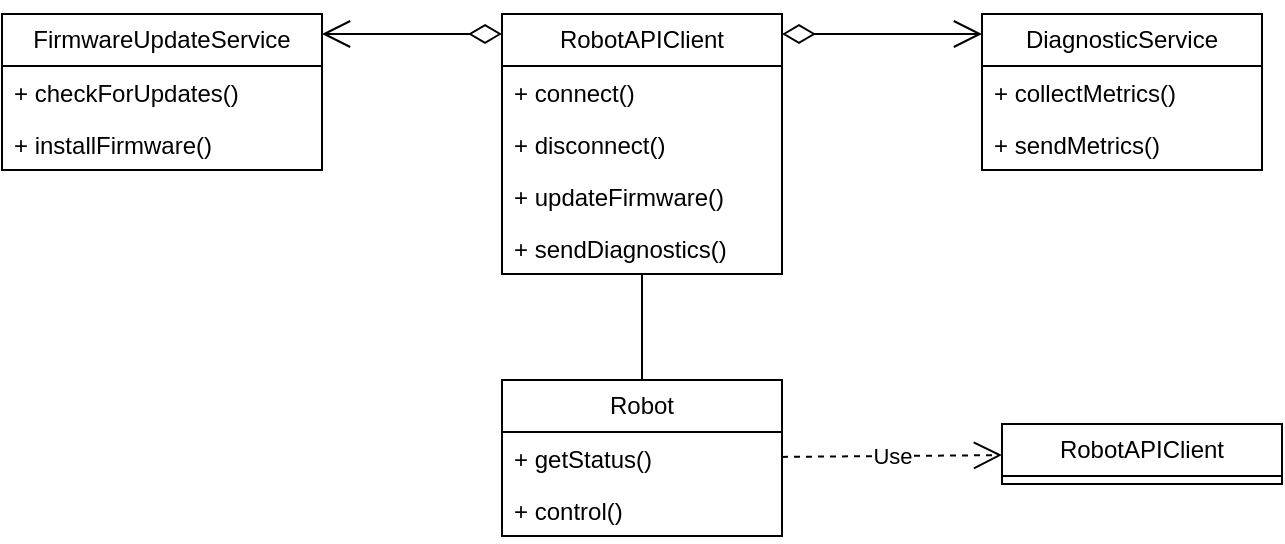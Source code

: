 <mxfile version="24.7.8">
  <diagram name="Страница — 1" id="3F0worBbR8r-V6fQZulp">
    <mxGraphModel dx="217" dy="389" grid="1" gridSize="10" guides="1" tooltips="1" connect="1" arrows="1" fold="1" page="1" pageScale="1" pageWidth="827" pageHeight="1169" math="0" shadow="0">
      <root>
        <mxCell id="0" />
        <mxCell id="1" parent="0" />
        <mxCell id="DkDxI83FkwNAwAW9ZcQH-1" value="RobotAPIClient" style="swimlane;fontStyle=0;childLayout=stackLayout;horizontal=1;startSize=26;fillColor=none;horizontalStack=0;resizeParent=1;resizeParentMax=0;resizeLast=0;collapsible=1;marginBottom=0;whiteSpace=wrap;html=1;" parent="1" vertex="1">
          <mxGeometry x="360" y="330" width="140" height="130" as="geometry" />
        </mxCell>
        <mxCell id="DkDxI83FkwNAwAW9ZcQH-2" value="+ connect()         " style="text;strokeColor=none;fillColor=none;align=left;verticalAlign=top;spacingLeft=4;spacingRight=4;overflow=hidden;rotatable=0;points=[[0,0.5],[1,0.5]];portConstraint=eastwest;whiteSpace=wrap;html=1;" parent="DkDxI83FkwNAwAW9ZcQH-1" vertex="1">
          <mxGeometry y="26" width="140" height="26" as="geometry" />
        </mxCell>
        <mxCell id="DkDxI83FkwNAwAW9ZcQH-3" value="+ disconnect()" style="text;strokeColor=none;fillColor=none;align=left;verticalAlign=top;spacingLeft=4;spacingRight=4;overflow=hidden;rotatable=0;points=[[0,0.5],[1,0.5]];portConstraint=eastwest;whiteSpace=wrap;html=1;" parent="DkDxI83FkwNAwAW9ZcQH-1" vertex="1">
          <mxGeometry y="52" width="140" height="26" as="geometry" />
        </mxCell>
        <mxCell id="DkDxI83FkwNAwAW9ZcQH-6" value="+ updateFirmware()" style="text;strokeColor=none;fillColor=none;align=left;verticalAlign=top;spacingLeft=4;spacingRight=4;overflow=hidden;rotatable=0;points=[[0,0.5],[1,0.5]];portConstraint=eastwest;whiteSpace=wrap;html=1;" parent="DkDxI83FkwNAwAW9ZcQH-1" vertex="1">
          <mxGeometry y="78" width="140" height="26" as="geometry" />
        </mxCell>
        <mxCell id="DkDxI83FkwNAwAW9ZcQH-4" value="+ sendDiagnostics()" style="text;strokeColor=none;fillColor=none;align=left;verticalAlign=top;spacingLeft=4;spacingRight=4;overflow=hidden;rotatable=0;points=[[0,0.5],[1,0.5]];portConstraint=eastwest;whiteSpace=wrap;html=1;" parent="DkDxI83FkwNAwAW9ZcQH-1" vertex="1">
          <mxGeometry y="104" width="140" height="26" as="geometry" />
        </mxCell>
        <mxCell id="DkDxI83FkwNAwAW9ZcQH-17" value="" style="endArrow=none;html=1;edgeStyle=orthogonalEdgeStyle;rounded=0;" parent="1" source="DkDxI83FkwNAwAW9ZcQH-1" target="DkDxI83FkwNAwAW9ZcQH-21" edge="1">
          <mxGeometry relative="1" as="geometry">
            <mxPoint x="510" y="480" as="sourcePoint" />
            <mxPoint x="670" y="480" as="targetPoint" />
            <Array as="points">
              <mxPoint x="430" y="340" />
            </Array>
          </mxGeometry>
        </mxCell>
        <mxCell id="DkDxI83FkwNAwAW9ZcQH-21" value="Robot" style="swimlane;fontStyle=0;childLayout=stackLayout;horizontal=1;startSize=26;fillColor=none;horizontalStack=0;resizeParent=1;resizeParentMax=0;resizeLast=0;collapsible=1;marginBottom=0;whiteSpace=wrap;html=1;" parent="1" vertex="1">
          <mxGeometry x="360" y="513" width="140" height="78" as="geometry" />
        </mxCell>
        <mxCell id="DkDxI83FkwNAwAW9ZcQH-22" value="+ getStatus()" style="text;strokeColor=none;fillColor=none;align=left;verticalAlign=top;spacingLeft=4;spacingRight=4;overflow=hidden;rotatable=0;points=[[0,0.5],[1,0.5]];portConstraint=eastwest;whiteSpace=wrap;html=1;" parent="DkDxI83FkwNAwAW9ZcQH-21" vertex="1">
          <mxGeometry y="26" width="140" height="26" as="geometry" />
        </mxCell>
        <mxCell id="DkDxI83FkwNAwAW9ZcQH-23" value="+ control()" style="text;strokeColor=none;fillColor=none;align=left;verticalAlign=top;spacingLeft=4;spacingRight=4;overflow=hidden;rotatable=0;points=[[0,0.5],[1,0.5]];portConstraint=eastwest;whiteSpace=wrap;html=1;" parent="DkDxI83FkwNAwAW9ZcQH-21" vertex="1">
          <mxGeometry y="52" width="140" height="26" as="geometry" />
        </mxCell>
        <mxCell id="DkDxI83FkwNAwAW9ZcQH-25" value="RobotAPIClient" style="swimlane;fontStyle=0;childLayout=stackLayout;horizontal=1;startSize=26;fillColor=none;horizontalStack=0;resizeParent=1;resizeParentMax=0;resizeLast=0;collapsible=1;marginBottom=0;whiteSpace=wrap;html=1;" parent="1" vertex="1">
          <mxGeometry x="610" y="535" width="140" height="30" as="geometry" />
        </mxCell>
        <mxCell id="DkDxI83FkwNAwAW9ZcQH-29" value="Use" style="endArrow=open;endSize=12;dashed=1;html=1;rounded=0;" parent="1" source="DkDxI83FkwNAwAW9ZcQH-21" target="DkDxI83FkwNAwAW9ZcQH-25" edge="1">
          <mxGeometry width="160" relative="1" as="geometry">
            <mxPoint x="540" y="580" as="sourcePoint" />
            <mxPoint x="700" y="580" as="targetPoint" />
          </mxGeometry>
        </mxCell>
        <mxCell id="DkDxI83FkwNAwAW9ZcQH-30" value="" style="endArrow=open;html=1;endSize=12;startArrow=diamondThin;startSize=14;startFill=0;edgeStyle=orthogonalEdgeStyle;align=left;verticalAlign=bottom;rounded=0;" parent="1" source="DkDxI83FkwNAwAW9ZcQH-1" target="DkDxI83FkwNAwAW9ZcQH-40" edge="1">
          <mxGeometry x="-1" y="3" relative="1" as="geometry">
            <mxPoint x="510" y="480" as="sourcePoint" />
            <mxPoint x="610" y="340" as="targetPoint" />
            <Array as="points">
              <mxPoint x="580" y="340" />
              <mxPoint x="580" y="340" />
            </Array>
          </mxGeometry>
        </mxCell>
        <mxCell id="DkDxI83FkwNAwAW9ZcQH-31" value="" style="endArrow=open;html=1;endSize=12;startArrow=diamondThin;startSize=14;startFill=0;edgeStyle=orthogonalEdgeStyle;align=left;verticalAlign=bottom;rounded=0;" parent="1" edge="1" target="DkDxI83FkwNAwAW9ZcQH-32" source="DkDxI83FkwNAwAW9ZcQH-1">
          <mxGeometry x="-1" y="3" relative="1" as="geometry">
            <mxPoint x="499" y="370" as="sourcePoint" />
            <mxPoint x="300" y="290" as="targetPoint" />
            <Array as="points">
              <mxPoint x="300" y="340" />
              <mxPoint x="300" y="340" />
            </Array>
          </mxGeometry>
        </mxCell>
        <mxCell id="DkDxI83FkwNAwAW9ZcQH-32" value="FirmwareUpdateService    " style="swimlane;fontStyle=0;childLayout=stackLayout;horizontal=1;startSize=26;fillColor=none;horizontalStack=0;resizeParent=1;resizeParentMax=0;resizeLast=0;collapsible=1;marginBottom=0;whiteSpace=wrap;html=1;" parent="1" vertex="1">
          <mxGeometry x="110" y="330" width="160" height="78" as="geometry" />
        </mxCell>
        <mxCell id="DkDxI83FkwNAwAW9ZcQH-33" value="+ checkForUpdates()      " style="text;strokeColor=none;fillColor=none;align=left;verticalAlign=top;spacingLeft=4;spacingRight=4;overflow=hidden;rotatable=0;points=[[0,0.5],[1,0.5]];portConstraint=eastwest;whiteSpace=wrap;html=1;" parent="DkDxI83FkwNAwAW9ZcQH-32" vertex="1">
          <mxGeometry y="26" width="160" height="26" as="geometry" />
        </mxCell>
        <mxCell id="DkDxI83FkwNAwAW9ZcQH-34" value="+ installFirmware()" style="text;strokeColor=none;fillColor=none;align=left;verticalAlign=top;spacingLeft=4;spacingRight=4;overflow=hidden;rotatable=0;points=[[0,0.5],[1,0.5]];portConstraint=eastwest;whiteSpace=wrap;html=1;" parent="DkDxI83FkwNAwAW9ZcQH-32" vertex="1">
          <mxGeometry y="52" width="160" height="26" as="geometry" />
        </mxCell>
        <mxCell id="DkDxI83FkwNAwAW9ZcQH-40" value="DiagnosticService " style="swimlane;fontStyle=0;childLayout=stackLayout;horizontal=1;startSize=26;fillColor=none;horizontalStack=0;resizeParent=1;resizeParentMax=0;resizeLast=0;collapsible=1;marginBottom=0;whiteSpace=wrap;html=1;" parent="1" vertex="1">
          <mxGeometry x="600" y="330" width="140" height="78" as="geometry" />
        </mxCell>
        <mxCell id="DkDxI83FkwNAwAW9ZcQH-41" value="+ collectMetrics()" style="text;strokeColor=none;fillColor=none;align=left;verticalAlign=top;spacingLeft=4;spacingRight=4;overflow=hidden;rotatable=0;points=[[0,0.5],[1,0.5]];portConstraint=eastwest;whiteSpace=wrap;html=1;" parent="DkDxI83FkwNAwAW9ZcQH-40" vertex="1">
          <mxGeometry y="26" width="140" height="26" as="geometry" />
        </mxCell>
        <mxCell id="DkDxI83FkwNAwAW9ZcQH-42" value="+ sendMetrics()" style="text;strokeColor=none;fillColor=none;align=left;verticalAlign=top;spacingLeft=4;spacingRight=4;overflow=hidden;rotatable=0;points=[[0,0.5],[1,0.5]];portConstraint=eastwest;whiteSpace=wrap;html=1;" parent="DkDxI83FkwNAwAW9ZcQH-40" vertex="1">
          <mxGeometry y="52" width="140" height="26" as="geometry" />
        </mxCell>
      </root>
    </mxGraphModel>
  </diagram>
</mxfile>
